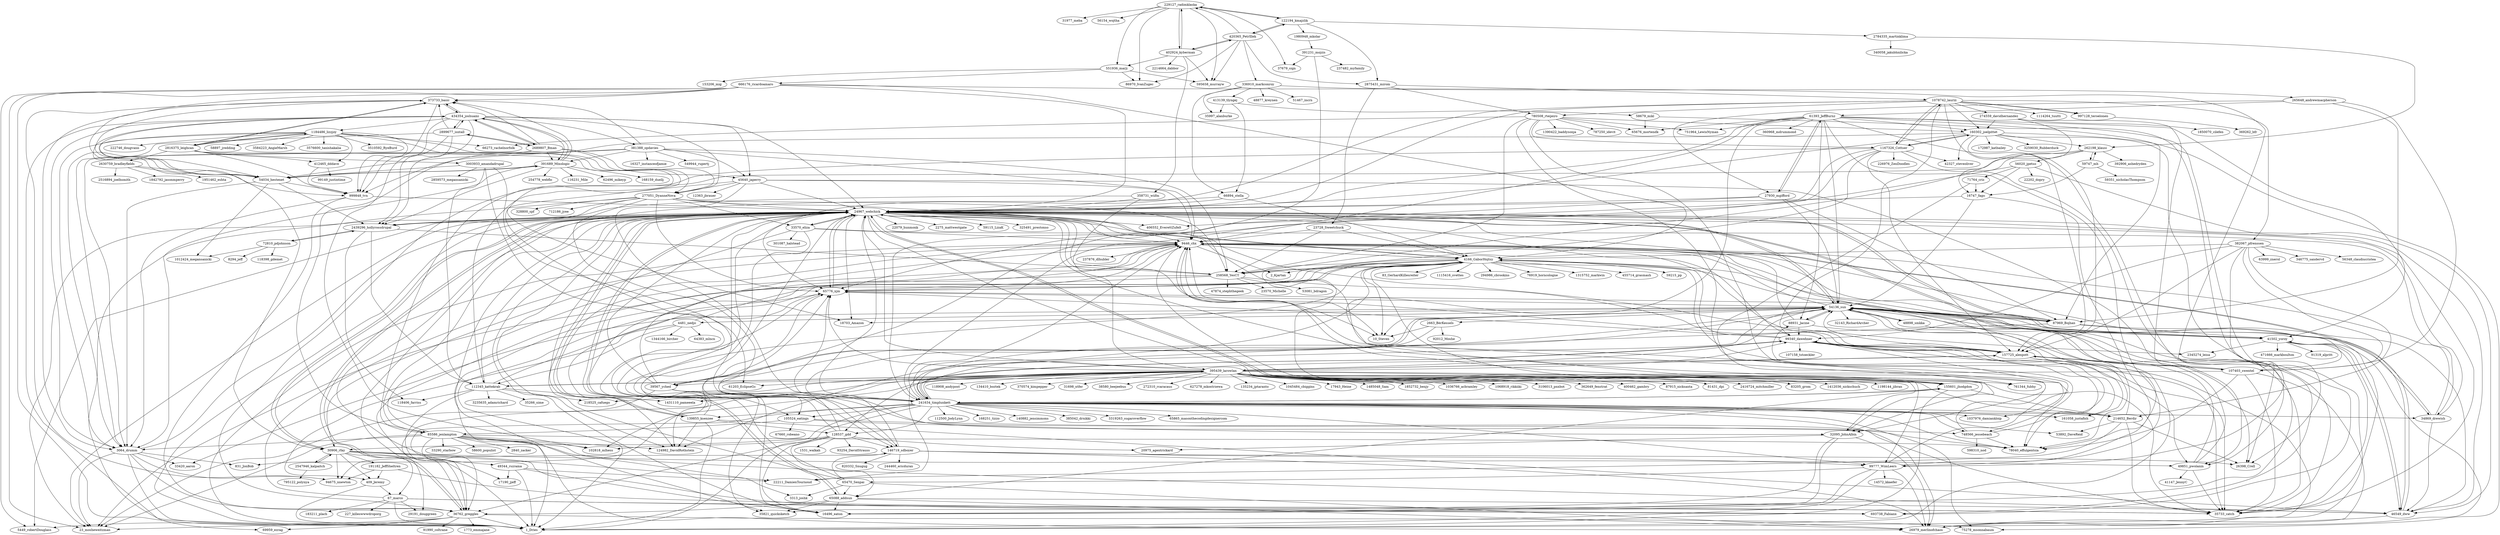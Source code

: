 digraph G {
	"229127_radimklaska" -> "31977_meba";
	"229127_radimklaska" -> "56154_wojtha";
	"229127_radimklaska" -> "37679_sign";
	"229127_radimklaska" -> "595658_murrayw";
	"229127_radimklaska" -> "86970_IvanZugec";
	"229127_radimklaska" -> "551936_marji";
	"551936_marji" -> "86970_IvanZugec";
	"551936_marji" -> "153206_mig";
	"551936_marji" -> "595658_murrayw";
	"551936_marji" -> "666176_ricardoamaro";
	"666176_ricardoamaro" -> "1_Dries";
	"666176_ricardoamaro" -> "24967_webchick";
	"24967_webchick" -> "5449_robertDouglass";
	"24967_webchick" -> "9446_chx";
	"9446_chx" -> "4166_GáborHojtsy";
	"4166_GáborHojtsy" -> "59215_pp";
	"4166_GáborHojtsy" -> "258568_YesCT";
	"4166_GáborHojtsy" -> "1_Dries";
	"4166_GáborHojtsy" -> "2_Kjartan";
	"4166_GáborHojtsy" -> "10_Steven";
	"4166_GáborHojtsy" -> "23_mosheweitzman";
	"4166_GáborHojtsy" -> "83_GerhardKillesreiter";
	"4166_GáborHojtsy" -> "24967_webchick";
	"4166_GáborHojtsy" -> "1115416_svettes";
	"4166_GáborHojtsy" -> "294986_cbrookins";
	"4166_GáborHojtsy" -> "65776_xjm";
	"4166_GáborHojtsy" -> "157725_alexpott";
	"4166_GáborHojtsy" -> "76919_horncologne";
	"4166_GáborHojtsy" -> "124982_DavidRothstein";
	"4166_GáborHojtsy" -> "87969_Bojhan";
	"4166_GáborHojtsy" -> "1315752_markwin";
	"4166_GáborHojtsy" -> "78040_effulgentsia";
	"4166_GáborHojtsy" -> "455714_grasmash";
	"9446_chx" -> "1_Dries";
	"9446_chx" -> "10_Steven";
	"9446_chx" -> "2_Kjartan";
	"9446_chx" -> "237876_dlhubler";
	"9446_chx" -> "46549_dww";
	"46549_dww" -> "9446_chx";
	"46549_dww" -> "24967_webchick";
	"46549_dww" -> "26979_merlinofchaos";
	"46549_dww" -> "41502_yoroy";
	"24967_webchick" -> "10_Steven";
	"24967_webchick" -> "1_Dries";
	"24967_webchick" -> "4166_GáborHojtsy";
	"24967_webchick" -> "18703_Amazon";
	"24967_webchick" -> "23_mosheweitzman";
	"24967_webchick" -> "22079_hunmonk";
	"24967_webchick" -> "35821_quicksketch";
	"24967_webchick" -> "2275_mattwestgate";
	"24967_webchick" -> "17190_jjeff";
	"24967_webchick" -> "59115_LizaK";
	"24967_webchick" -> "65088_addsun";
	"65088_addsun" -> "24967_webchick";
	"65088_addsun" -> "26979_merlinofchaos";
	"65088_addsun" -> "35821_quicksketch";
	"65088_addsun" -> "16496_eaton";
	"65088_addsun" -> "36762_greggles";
	"36762_greggles" -> "1773_emmajane";
	"36762_greggles" -> "91990_coltrane";
	"36762_greggles" -> "5449_robertDouglass";
	"36762_greggles" -> "1_Dries";
	"36762_greggles" -> "69959_ezrag";
	"36762_greggles" -> "23_mosheweitzman";
	"36762_greggles" -> "75278_msonnabaum";
	"36762_greggles" -> "24967_webchick";
	"65088_addsun" -> "46549_dww";
	"24967_webchick" -> "54136_sun";
	"54136_sun" -> "48898_smkka";
	"48898_smkka" -> "54136_sun";
	"48898_smkka" -> "26398_Crell";
	"54136_sun" -> "10_Steven";
	"54136_sun" -> "1_Dries";
	"54136_sun" -> "22211_DamienTournoud";
	"54136_sun" -> "32143_RichardArcher";
	"54136_sun" -> "46549_dww";
	"54136_sun" -> "35733_catch";
	"54136_sun" -> "87969_Bojhan";
	"87969_Bojhan" -> "54136_sun";
	"87969_Bojhan" -> "24967_webchick";
	"87969_Bojhan" -> "35733_catch";
	"87969_Bojhan" -> "41502_yoroy";
	"87969_Bojhan" -> "124982_DavidRothstein";
	"87969_Bojhan" -> "9446_chx";
	"54136_sun" -> "41502_yoroy";
	"41502_yoroy" -> "54136_sun";
	"41502_yoroy" -> "91319_alpritt";
	"41502_yoroy" -> "24967_webchick";
	"41502_yoroy" -> "46549_dww";
	"41502_yoroy" -> "26979_merlinofchaos";
	"41502_yoroy" -> "2345274_leisa";
	"41502_yoroy" -> "471666_markboulton";
	"41502_yoroy" -> "35733_catch";
	"54136_sun" -> "24967_webchick";
	"54136_sun" -> "9446_chx";
	"54136_sun" -> "39567_yched";
	"39567_yched" -> "23_mosheweitzman";
	"39567_yched" -> "9446_chx";
	"39567_yched" -> "24967_webchick";
	"39567_yched" -> "54136_sun";
	"39567_yched" -> "35733_catch";
	"39567_yched" -> "35821_quicksketch";
	"39567_yched" -> "16496_eaton";
	"39567_yched" -> "78040_effulgentsia";
	"39567_yched" -> "65776_xjm";
	"54136_sun" -> "88931_Jacine";
	"88931_Jacine" -> "54136_sun";
	"88931_Jacine" -> "99340_dawehner";
	"88931_Jacine" -> "78040_effulgentsia";
	"88931_Jacine" -> "24967_webchick";
	"54136_sun" -> "18703_Amazon";
	"54136_sun" -> "4481_nedjo";
	"4481_nedjo" -> "64383_mlncn";
	"4481_nedjo" -> "112345_kattekrab";
	"4481_nedjo" -> "9446_chx";
	"4481_nedjo" -> "409_Jeremy";
	"4481_nedjo" -> "1344166_bircher";
	"54136_sun" -> "34869_drewish";
	"34869_drewish" -> "24967_webchick";
	"34869_drewish" -> "46549_dww";
	"34869_drewish" -> "9446_chx";
	"34869_drewish" -> "54136_sun";
	"54136_sun" -> "33420_aaron";
	"54136_sun" -> "2663_BèrKessels";
	"2663_BèrKessels" -> "831_JonBob";
	"2663_BèrKessels" -> "92012_Moshe";
	"2663_BèrKessels" -> "10_Steven";
	"24967_webchick" -> "124982_DavidRothstein";
	"24967_webchick" -> "35733_catch";
	"24967_webchick" -> "139855_ksenzee";
	"139855_ksenzee" -> "24967_webchick";
	"139855_ksenzee" -> "9446_chx";
	"139855_ksenzee" -> "46549_dww";
	"139855_ksenzee" -> "1_Dries";
	"139855_ksenzee" -> "4166_GáborHojtsy";
	"139855_ksenzee" -> "124982_DavidRothstein";
	"139855_ksenzee" -> "128537_gdd";
	"128537_gdd" -> "24967_webchick";
	"128537_gdd" -> "16496_eaton";
	"128537_gdd" -> "65776_xjm";
	"128537_gdd" -> "20975_agentrickard";
	"128537_gdd" -> "30906_rfay";
	"128537_gdd" -> "36762_greggles";
	"128537_gdd" -> "1531_walkah";
	"128537_gdd" -> "65088_addsun";
	"128537_gdd" -> "93254_DavidStrauss";
	"128537_gdd" -> "146719_sdboyer";
	"24967_webchick" -> "87969_Bojhan";
	"24967_webchick" -> "41502_yoroy";
	"24967_webchick" -> "2345274_leisa";
	"24967_webchick" -> "406552_EverettZufelt";
	"24967_webchick" -> "78040_effulgentsia";
	"24967_webchick" -> "30906_rfay";
	"30906_rfay" -> "24967_webchick";
	"30906_rfay" -> "49851_pwolanin";
	"49851_pwolanin" -> "35733_catch";
	"49851_pwolanin" -> "9446_chx";
	"49851_pwolanin" -> "4166_GáborHojtsy";
	"49851_pwolanin" -> "41147_JennyC";
	"30906_rfay" -> "49344_rszrama";
	"49344_rszrama" -> "1_Dries";
	"49344_rszrama" -> "17190_jjeff";
	"49344_rszrama" -> "16496_eaton";
	"49344_rszrama" -> "22211_DamienTournoud";
	"30906_rfay" -> "22211_DamienTournoud";
	"30906_rfay" -> "409_Jeremy";
	"409_Jeremy" -> "67_marco";
	"409_Jeremy" -> "1_Dries";
	"30906_rfay" -> "693738_Fabianx";
	"30906_rfay" -> "191182_JeffSheltren";
	"191182_JeffSheltren" -> "35733_catch";
	"191182_JeffSheltren" -> "409_Jeremy";
	"191182_JeffSheltren" -> "94675_nnewton";
	"30906_rfay" -> "94675_nnewton";
	"30906_rfay" -> "67_marco";
	"67_marco" -> "35733_catch";
	"67_marco" -> "9446_chx";
	"67_marco" -> "29191_douggreen";
	"67_marco" -> "1_Dries";
	"67_marco" -> "693738_Fabianx";
	"67_marco" -> "227_killeswwwdroporg";
	"67_marco" -> "183211_plach";
	"30906_rfay" -> "2547946_kalpaitch";
	"2547946_kalpaitch" -> "30906_rfay";
	"2547946_kalpaitch" -> "795122_polynya";
	"24967_webchick" -> "36762_greggles";
	"24967_webchick" -> "65776_xjm";
	"65776_xjm" -> "35733_catch";
	"65776_xjm" -> "9446_chx";
	"65776_xjm" -> "124982_DavidRothstein";
	"65776_xjm" -> "1_Dries";
	"65776_xjm" -> "4166_GáborHojtsy";
	"65776_xjm" -> "54136_sun";
	"65776_xjm" -> "24967_webchick";
	"24967_webchick" -> "33570_eliza";
	"33570_eliza" -> "34869_drewish";
	"33570_eliza" -> "24967_webchick";
	"33570_eliza" -> "301087_halstead";
	"33570_eliza" -> "146719_sdboyer";
	"146719_sdboyer" -> "26979_merlinofchaos";
	"146719_sdboyer" -> "26398_Crell";
	"146719_sdboyer" -> "24967_webchick";
	"146719_sdboyer" -> "54136_sun";
	"146719_sdboyer" -> "820332_Snugug";
	"146719_sdboyer" -> "244460_ericduran";
	"146719_sdboyer" -> "99777_WimLeers";
	"146719_sdboyer" -> "94675_nnewton";
	"33570_eliza" -> "30906_rfay";
	"33570_eliza" -> "9446_chx";
	"24967_webchick" -> "2439296_hollyrossdrupal";
	"2439296_hollyrossdrupal" -> "24967_webchick";
	"2439296_hollyrossdrupal" -> "258568_YesCT";
	"258568_YesCT" -> "53081_bdragon";
	"258568_YesCT" -> "47874_stephthegeek";
	"258568_YesCT" -> "23570_Michelle";
	"258568_YesCT" -> "36762_greggles";
	"258568_YesCT" -> "65776_xjm";
	"258568_YesCT" -> "4166_GáborHojtsy";
	"258568_YesCT" -> "24967_webchick";
	"258568_YesCT" -> "157725_alexpott";
	"2439296_hollyrossdrupal" -> "118406_farriss";
	"2439296_hollyrossdrupal" -> "72810_pdjohnson";
	"72810_pdjohnson" -> "2439296_hollyrossdrupal";
	"72810_pdjohnson" -> "1012424_megansanicki";
	"72810_pdjohnson" -> "118398_gdemet";
	"72810_pdjohnson" -> "8294_jeff";
	"2439296_hollyrossdrupal" -> "112345_kattekrab";
	"112345_kattekrab" -> "24967_webchick";
	"112345_kattekrab" -> "118406_farriss";
	"112345_kattekrab" -> "35266_sime";
	"112345_kattekrab" -> "65776_xjm";
	"112345_kattekrab" -> "218525_cafuego";
	"112345_kattekrab" -> "395439_larowlan";
	"112345_kattekrab" -> "3235635_adamrichard";
	"112345_kattekrab" -> "1431110_pameeela";
	"112345_kattekrab" -> "1_Dries";
	"24967_webchick" -> "155601_jhodgdon";
	"155601_jhodgdon" -> "24967_webchick";
	"155601_jhodgdon" -> "241634_timplunkett";
	"241634_timplunkett" -> "34869_drewish";
	"241634_timplunkett" -> "65865_masonthecodingdesignercom";
	"241634_timplunkett" -> "112500_JodyLynn";
	"241634_timplunkett" -> "168251_tizzo";
	"241634_timplunkett" -> "53892_DaveReid";
	"241634_timplunkett" -> "9446_chx";
	"241634_timplunkett" -> "24967_webchick";
	"241634_timplunkett" -> "26979_merlinofchaos";
	"241634_timplunkett" -> "140882_jensimmons";
	"241634_timplunkett" -> "748566_jessebeach";
	"241634_timplunkett" -> "128537_gdd";
	"241634_timplunkett" -> "155601_jhodgdon";
	"241634_timplunkett" -> "54136_sun";
	"241634_timplunkett" -> "139855_ksenzee";
	"241634_timplunkett" -> "99340_dawehner";
	"241634_timplunkett" -> "65776_xjm";
	"241634_timplunkett" -> "1037976_damiankloip";
	"241634_timplunkett" -> "36762_greggles";
	"241634_timplunkett" -> "78040_effulgentsia";
	"241634_timplunkett" -> "99777_WimLeers";
	"241634_timplunkett" -> "75278_msonnabaum";
	"241634_timplunkett" -> "214652_Berdir";
	"241634_timplunkett" -> "4166_GáborHojtsy";
	"241634_timplunkett" -> "395439_larowlan";
	"241634_timplunkett" -> "161058_justafish";
	"241634_timplunkett" -> "1_Dries";
	"241634_timplunkett" -> "385042_drnikki";
	"241634_timplunkett" -> "3319263_sugaroverflow";
	"241634_timplunkett" -> "102818_mlhess";
	"241634_timplunkett" -> "105524_eatings";
	"155601_jhodgdon" -> "214652_Berdir";
	"214652_Berdir" -> "9446_chx";
	"214652_Berdir" -> "26398_Crell";
	"214652_Berdir" -> "35733_catch";
	"214652_Berdir" -> "22211_DamienTournoud";
	"214652_Berdir" -> "53892_DaveReid";
	"155601_jhodgdon" -> "9446_chx";
	"155601_jhodgdon" -> "4166_GáborHojtsy";
	"155601_jhodgdon" -> "65088_addsun";
	"155601_jhodgdon" -> "1_Dries";
	"24967_webchick" -> "99777_WimLeers";
	"99777_WimLeers" -> "9446_chx";
	"99777_WimLeers" -> "26979_merlinofchaos";
	"99777_WimLeers" -> "65470_Senpai";
	"65470_Senpai" -> "3313_joshk";
	"65470_Senpai" -> "24967_webchick";
	"65470_Senpai" -> "9446_chx";
	"65470_Senpai" -> "65088_addsun";
	"65470_Senpai" -> "26979_merlinofchaos";
	"65470_Senpai" -> "146719_sdboyer";
	"99777_WimLeers" -> "14572_kkaefer";
	"99777_WimLeers" -> "54136_sun";
	"99777_WimLeers" -> "1_Dries";
	"99777_WimLeers" -> "16496_eaton";
	"24967_webchick" -> "325491_prestonso";
	"24967_webchick" -> "105524_eatings";
	"105524_eatings" -> "85586_jenlampton";
	"85586_jenlampton" -> "24967_webchick";
	"85586_jenlampton" -> "33290_starbow";
	"85586_jenlampton" -> "26979_merlinofchaos";
	"85586_jenlampton" -> "58600_populist";
	"85586_jenlampton" -> "3313_joshk";
	"85586_jenlampton" -> "2840_zacker";
	"85586_jenlampton" -> "46549_dww";
	"85586_jenlampton" -> "3064_drumm";
	"85586_jenlampton" -> "36762_greggles";
	"85586_jenlampton" -> "23_mosheweitzman";
	"85586_jenlampton" -> "9446_chx";
	"85586_jenlampton" -> "78040_effulgentsia";
	"85586_jenlampton" -> "124982_DavidRothstein";
	"85586_jenlampton" -> "102818_mlhess";
	"105524_eatings" -> "748566_jessebeach";
	"748566_jessebeach" -> "88931_Jacine";
	"748566_jessebeach" -> "24967_webchick";
	"748566_jessebeach" -> "78040_effulgentsia";
	"748566_jessebeach" -> "598310_nod";
	"105524_eatings" -> "32095_JohnAlbin";
	"32095_JohnAlbin" -> "20975_agentrickard";
	"32095_JohnAlbin" -> "9446_chx";
	"32095_JohnAlbin" -> "16496_eaton";
	"32095_JohnAlbin" -> "26979_merlinofchaos";
	"32095_JohnAlbin" -> "35821_quicksketch";
	"105524_eatings" -> "67660_robeano";
	"24967_webchick" -> "16496_eaton";
	"666176_ricardoamaro" -> "4166_GáborHojtsy";
	"666176_ricardoamaro" -> "49851_pwolanin";
	"666176_ricardoamaro" -> "373733_basic";
	"373733_basic" -> "94675_nnewton";
	"373733_basic" -> "3064_drumm";
	"3064_drumm" -> "1_Dries";
	"3064_drumm" -> "23_mosheweitzman";
	"3064_drumm" -> "94675_nnewton";
	"3064_drumm" -> "36762_greggles";
	"3064_drumm" -> "33420_aaron";
	"3064_drumm" -> "24967_webchick";
	"3064_drumm" -> "831_JonBob";
	"373733_basic" -> "434354_joshuami";
	"434354_joshuami" -> "1_Dries";
	"434354_joshuami" -> "2439296_hollyrossdrupal";
	"434354_joshuami" -> "24967_webchick";
	"434354_joshuami" -> "373733_basic";
	"434354_joshuami" -> "391689_Mixologic";
	"391689_Mixologic" -> "62496_mikeyp";
	"391689_Mixologic" -> "168159_duellj";
	"391689_Mixologic" -> "373733_basic";
	"391689_Mixologic" -> "3064_drumm";
	"391689_Mixologic" -> "434354_joshuami";
	"391689_Mixologic" -> "2439296_hollyrossdrupal";
	"391689_Mixologic" -> "254778_webflo";
	"391689_Mixologic" -> "116231_Mile";
	"391689_Mixologic" -> "54034_hestenet";
	"434354_joshuami" -> "2899677_isntall";
	"2899677_isntall" -> "434354_joshuami";
	"2899677_isntall" -> "373733_basic";
	"2899677_isntall" -> "102818_mlhess";
	"2899677_isntall" -> "2439296_hollyrossdrupal";
	"2899677_isntall" -> "2689807_Bman";
	"2899677_isntall" -> "3064_drumm";
	"434354_joshuami" -> "54034_hestenet";
	"54034_hestenet" -> "3064_drumm";
	"54034_hestenet" -> "373733_basic";
	"54034_hestenet" -> "1012424_megansanicki";
	"54034_hestenet" -> "999848_tvn";
	"54034_hestenet" -> "391689_Mixologic";
	"54034_hestenet" -> "434354_joshuami";
	"54034_hestenet" -> "2439296_hollyrossdrupal";
	"434354_joshuami" -> "1184486_lizzjoy";
	"1184486_lizzjoy" -> "999848_tvn";
	"1184486_lizzjoy" -> "222746_dougvann";
	"1184486_lizzjoy" -> "3064_drumm";
	"1184486_lizzjoy" -> "18703_Amazon";
	"1184486_lizzjoy" -> "58897_jredding";
	"1184486_lizzjoy" -> "277051_DyanneNova";
	"1184486_lizzjoy" -> "412465_dddave";
	"1184486_lizzjoy" -> "2816375_leighcan";
	"1184486_lizzjoy" -> "66273_rachelnorfolk";
	"1184486_lizzjoy" -> "3584223_AngieMarsh";
	"1184486_lizzjoy" -> "3576600_tanishakalia";
	"1184486_lizzjoy" -> "3510592_RyeBurd";
	"1184486_lizzjoy" -> "54034_hestenet";
	"434354_joshuami" -> "2689807_Bman";
	"2689807_Bman" -> "373733_basic";
	"2689807_Bman" -> "391689_Mixologic";
	"2689807_Bman" -> "2899677_isntall";
	"2689807_Bman" -> "45640_japerry";
	"2689807_Bman" -> "277051_DyanneNova";
	"2689807_Bman" -> "54034_hestenet";
	"2689807_Bman" -> "434354_joshuami";
	"2689807_Bman" -> "3064_drumm";
	"434354_joshuami" -> "45640_japerry";
	"45640_japerry" -> "12363_jbrauer";
	"45640_japerry" -> "24967_webchick";
	"45640_japerry" -> "277051_DyanneNova";
	"45640_japerry" -> "61203_EclipseGc";
	"45640_japerry" -> "9446_chx";
	"45640_japerry" -> "26398_Crell";
	"45640_japerry" -> "241634_timplunkett";
	"434354_joshuami" -> "277051_DyanneNova";
	"277051_DyanneNova" -> "65776_xjm";
	"277051_DyanneNova" -> "241634_timplunkett";
	"277051_DyanneNova" -> "24967_webchick";
	"277051_DyanneNova" -> "258568_YesCT";
	"277051_DyanneNova" -> "2439296_hollyrossdrupal";
	"277051_DyanneNova" -> "328800_spf";
	"277051_DyanneNova" -> "9446_chx";
	"277051_DyanneNova" -> "69959_ezrag";
	"277051_DyanneNova" -> "712186_jyee";
	"277051_DyanneNova" -> "33570_eliza";
	"434354_joshuami" -> "381388_opdavies";
	"381388_opdavies" -> "16327_instanceofjamie";
	"381388_opdavies" -> "549944_rupertj";
	"381388_opdavies" -> "258568_YesCT";
	"381388_opdavies" -> "999848_tvn";
	"381388_opdavies" -> "3064_drumm";
	"381388_opdavies" -> "373733_basic";
	"381388_opdavies" -> "391689_Mixologic";
	"381388_opdavies" -> "45640_japerry";
	"381388_opdavies" -> "9446_chx";
	"434354_joshuami" -> "3064_drumm";
	"434354_joshuami" -> "999848_tvn";
	"999848_tvn" -> "24967_webchick";
	"999848_tvn" -> "36762_greggles";
	"999848_tvn" -> "3064_drumm";
	"373733_basic" -> "2816375_leighcan";
	"2816375_leighcan" -> "1184486_lizzjoy";
	"2816375_leighcan" -> "373733_basic";
	"2816375_leighcan" -> "999848_tvn";
	"2816375_leighcan" -> "412465_dddave";
	"412465_dddave" -> "999848_tvn";
	"412465_dddave" -> "99149_justintime";
	"2816375_leighcan" -> "2630759_bradleyfields";
	"2630759_bradleyfields" -> "2516894_joelhsmith";
	"2630759_bradleyfields" -> "1842792_jasonmperry";
	"2630759_bradleyfields" -> "999848_tvn";
	"2630759_bradleyfields" -> "1951462_eshta";
	"2816375_leighcan" -> "3003933_amandadrupal";
	"3003933_amandadrupal" -> "105524_eatings";
	"3003933_amandadrupal" -> "112345_kattekrab";
	"3003933_amandadrupal" -> "241634_timplunkett";
	"3003933_amandadrupal" -> "2859573_megansanicki";
	"3003933_amandadrupal" -> "54034_hestenet";
	"2816375_leighcan" -> "112345_kattekrab";
	"373733_basic" -> "999848_tvn";
	"666176_ricardoamaro" -> "5449_robertDouglass";
	"666176_ricardoamaro" -> "23_mosheweitzman";
	"666176_ricardoamaro" -> "30906_rfay";
	"229127_radimklaska" -> "122194_kmajzlik";
	"122194_kmajzlik" -> "1980948_mkolar";
	"1980948_mkolar" -> "391231_mojzis";
	"391231_mojzis" -> "237482_myfamily";
	"391231_mojzis" -> "37679_sign";
	"391231_mojzis" -> "241634_timplunkett";
	"122194_kmajzlik" -> "229127_radimklaska";
	"122194_kmajzlik" -> "420365_PetrIllek";
	"420365_PetrIllek" -> "336910_markconroy";
	"336910_markconroy" -> "66894_stella";
	"66894_stella" -> "29191_douggreen";
	"66894_stella" -> "24967_webchick";
	"66894_stella" -> "4166_GáborHojtsy";
	"336910_markconroy" -> "35997_alanburke";
	"336910_markconroy" -> "51467_incrn";
	"336910_markconroy" -> "413139_tlyngej";
	"413139_tlyngej" -> "58679_mikl";
	"58679_mikl" -> "65676_mortendk";
	"58679_mikl" -> "26398_Crell";
	"413139_tlyngej" -> "66894_stella";
	"413139_tlyngej" -> "35997_alanburke";
	"336910_markconroy" -> "48877_kreynen";
	"336910_markconroy" -> "265648_andrewmacpherson";
	"265648_andrewmacpherson" -> "61393_JeffBurnz";
	"61393_JeffBurnz" -> "9446_chx";
	"61393_JeffBurnz" -> "27930_mgifford";
	"61393_JeffBurnz" -> "87969_Bojhan";
	"61393_JeffBurnz" -> "41502_yoroy";
	"61393_JeffBurnz" -> "54136_sun";
	"61393_JeffBurnz" -> "32095_JohnAlbin";
	"61393_JeffBurnz" -> "16496_eaton";
	"61393_JeffBurnz" -> "1_Dries";
	"61393_JeffBurnz" -> "24967_webchick";
	"61393_JeffBurnz" -> "65676_mortendk";
	"61393_JeffBurnz" -> "88931_Jacine";
	"61393_JeffBurnz" -> "751964_LewisNyman";
	"61393_JeffBurnz" -> "360968_mdrummond";
	"61393_JeffBurnz" -> "99777_WimLeers";
	"61393_JeffBurnz" -> "160302_joelpittet";
	"265648_andrewmacpherson" -> "107403_swentel";
	"107403_swentel" -> "54136_sun";
	"107403_swentel" -> "9446_chx";
	"107403_swentel" -> "39567_yched";
	"107403_swentel" -> "157725_alexpott";
	"107403_swentel" -> "26979_merlinofchaos";
	"107403_swentel" -> "78040_effulgentsia";
	"107403_swentel" -> "35733_catch";
	"265648_andrewmacpherson" -> "87969_Bojhan";
	"265648_andrewmacpherson" -> "27930_mgifford";
	"27930_mgifford" -> "24967_webchick";
	"27930_mgifford" -> "54136_sun";
	"27930_mgifford" -> "61393_JeffBurnz";
	"27930_mgifford" -> "87969_Bojhan";
	"27930_mgifford" -> "406552_EverettZufelt";
	"420365_PetrIllek" -> "402924_kyberman";
	"402924_kyberman" -> "595658_murrayw";
	"402924_kyberman" -> "229127_radimklaska";
	"402924_kyberman" -> "420365_PetrIllek";
	"402924_kyberman" -> "2214664_dabbor";
	"402924_kyberman" -> "551936_marji";
	"402924_kyberman" -> "358731_wiifm";
	"358731_wiifm" -> "23_mosheweitzman";
	"358731_wiifm" -> "24967_webchick";
	"358731_wiifm" -> "395439_larowlan";
	"395439_larowlan" -> "2416724_mitchmiller";
	"395439_larowlan" -> "83205_grom";
	"395439_larowlan" -> "1412036_nickschuch";
	"395439_larowlan" -> "1198144_jibran";
	"395439_larowlan" -> "118908_andypost";
	"395439_larowlan" -> "214652_Berdir";
	"395439_larowlan" -> "241634_timplunkett";
	"395439_larowlan" -> "99340_dawehner";
	"395439_larowlan" -> "157725_alexpott";
	"395439_larowlan" -> "112345_kattekrab";
	"395439_larowlan" -> "54136_sun";
	"395439_larowlan" -> "65776_xjm";
	"395439_larowlan" -> "134410_boztek";
	"395439_larowlan" -> "370574_kimpepper";
	"395439_larowlan" -> "31698_xtfer";
	"395439_larowlan" -> "38580_beejeebus";
	"395439_larowlan" -> "761344_fubhy";
	"395439_larowlan" -> "61203_EclipseGc";
	"395439_larowlan" -> "155601_jhodgdon";
	"395439_larowlan" -> "24967_webchick";
	"395439_larowlan" -> "218525_cafuego";
	"395439_larowlan" -> "1431110_pameeela";
	"395439_larowlan" -> "272310_rcaracaus";
	"395439_larowlan" -> "32095_JohnAlbin";
	"395439_larowlan" -> "627278_mkostrzewa";
	"395439_larowlan" -> "135234_jptaranto";
	"395439_larowlan" -> "1045484_cbiggins";
	"395439_larowlan" -> "36762_greggles";
	"395439_larowlan" -> "17943_Heine";
	"395439_larowlan" -> "1485048_Sam";
	"395439_larowlan" -> "1852732_benjy";
	"395439_larowlan" -> "1036766_acbramley";
	"395439_larowlan" -> "1068918_rikkiiki";
	"395439_larowlan" -> "102818_mlhess";
	"395439_larowlan" -> "3106013_pnxbot";
	"395439_larowlan" -> "362649_fenstrat";
	"395439_larowlan" -> "400462_gambry";
	"395439_larowlan" -> "35733_catch";
	"395439_larowlan" -> "87915_nicksanta";
	"395439_larowlan" -> "81431_dpi";
	"420365_PetrIllek" -> "2875431_mirom";
	"2875431_mirom" -> "1078742_lauriii";
	"1078742_lauriii" -> "1114264_tuutti";
	"1078742_lauriii" -> "780508_rteijeiro";
	"780508_rteijeiro" -> "66273_rachelnorfolk";
	"780508_rteijeiro" -> "1390422_baddysonja";
	"780508_rteijeiro" -> "65676_mortendk";
	"780508_rteijeiro" -> "787250_idevit";
	"780508_rteijeiro" -> "748566_jessebeach";
	"780508_rteijeiro" -> "258568_YesCT";
	"780508_rteijeiro" -> "751964_LewisNyman";
	"780508_rteijeiro" -> "32095_JohnAlbin";
	"780508_rteijeiro" -> "1167326_Cottser";
	"780508_rteijeiro" -> "160302_joelpittet";
	"1078742_lauriii" -> "382067_pfrenssen";
	"382067_pfrenssen" -> "107403_swentel";
	"382067_pfrenssen" -> "157725_alexpott";
	"382067_pfrenssen" -> "214652_Berdir";
	"382067_pfrenssen" -> "99777_WimLeers";
	"382067_pfrenssen" -> "4166_GáborHojtsy";
	"382067_pfrenssen" -> "63999_znerol";
	"382067_pfrenssen" -> "99340_dawehner";
	"382067_pfrenssen" -> "346775_sandervd";
	"382067_pfrenssen" -> "56348_claudiucristea";
	"1078742_lauriii" -> "274559_davidhernandez";
	"274559_davidhernandez" -> "49851_pwolanin";
	"274559_davidhernandez" -> "1850070_cilefen";
	"274559_davidhernandez" -> "258568_YesCT";
	"274559_davidhernandez" -> "160302_joelpittet";
	"1078742_lauriii" -> "160302_joelpittet";
	"160302_joelpittet" -> "693738_Fabianx";
	"160302_joelpittet" -> "42327_steveoliver";
	"160302_joelpittet" -> "85586_jenlampton";
	"160302_joelpittet" -> "172987_katbailey";
	"160302_joelpittet" -> "1167326_Cottser";
	"160302_joelpittet" -> "75278_msonnabaum";
	"160302_joelpittet" -> "24967_webchick";
	"160302_joelpittet" -> "157725_alexpott";
	"160302_joelpittet" -> "262198_klausi";
	"160302_joelpittet" -> "3259030_Rubberduck";
	"1078742_lauriii" -> "1167326_Cottser";
	"1167326_Cottser" -> "65776_xjm";
	"1167326_Cottser" -> "241634_timplunkett";
	"1167326_Cottser" -> "85586_jenlampton";
	"1167326_Cottser" -> "160302_joelpittet";
	"1167326_Cottser" -> "1078742_lauriii";
	"1167326_Cottser" -> "42327_steveoliver";
	"1167326_Cottser" -> "693738_Fabianx";
	"1167326_Cottser" -> "226976_ZenDoodles";
	"1167326_Cottser" -> "157725_alexpott";
	"1167326_Cottser" -> "155601_jhodgdon";
	"1078742_lauriii" -> "99340_dawehner";
	"99340_dawehner" -> "26979_merlinofchaos";
	"99340_dawehner" -> "241634_timplunkett";
	"99340_dawehner" -> "9446_chx";
	"99340_dawehner" -> "24967_webchick";
	"99340_dawehner" -> "1037976_damiankloip";
	"99340_dawehner" -> "65776_xjm";
	"99340_dawehner" -> "157725_alexpott";
	"99340_dawehner" -> "35733_catch";
	"99340_dawehner" -> "49851_pwolanin";
	"99340_dawehner" -> "107158_tstoeckler";
	"99340_dawehner" -> "157725_alexpott";
	"99340_dawehner" -> "161058_justafish";
	"1078742_lauriii" -> "65776_xjm";
	"1078742_lauriii" -> "24967_webchick";
	"1078742_lauriii" -> "157725_alexpott";
	"157725_alexpott" -> "54136_sun";
	"157725_alexpott" -> "128537_gdd";
	"157725_alexpott" -> "107403_swentel";
	"157725_alexpott" -> "9446_chx";
	"157725_alexpott" -> "99340_dawehner";
	"157725_alexpott" -> "161058_justafish";
	"157725_alexpott" -> "35733_catch";
	"157725_alexpott" -> "395439_larowlan";
	"1078742_lauriii" -> "997128_teroelonen";
	"997128_teroelonen" -> "369262_bfr";
	"1078742_lauriii" -> "997128_teroelonen";
	"2875431_mirom" -> "780508_rteijeiro";
	"2875431_mirom" -> "23728_Sweetchuck";
	"23728_Sweetchuck" -> "4166_GáborHojtsy";
	"23728_Sweetchuck" -> "258568_YesCT";
	"23728_Sweetchuck" -> "9446_chx";
	"420365_PetrIllek" -> "86970_IvanZugec";
	"420365_PetrIllek" -> "229127_radimklaska";
	"420365_PetrIllek" -> "595658_murrayw";
	"420365_PetrIllek" -> "122194_kmajzlik";
	"122194_kmajzlik" -> "2784335_martinklima";
	"2784335_martinklima" -> "262198_klausi";
	"262198_klausi" -> "16747_fago";
	"16747_fago" -> "54136_sun";
	"16747_fago" -> "24967_webchick";
	"16747_fago" -> "78040_effulgentsia";
	"262198_klausi" -> "36762_greggles";
	"262198_klausi" -> "56020_jpetso";
	"56020_jpetso" -> "16747_fago";
	"56020_jpetso" -> "71764_criz";
	"71764_criz" -> "16747_fago";
	"71764_criz" -> "761344_fubhy";
	"56020_jpetso" -> "46549_dww";
	"56020_jpetso" -> "22202_dopry";
	"56020_jpetso" -> "146719_sdboyer";
	"262198_klausi" -> "59747_mh";
	"59747_mh" -> "16747_fago";
	"59747_mh" -> "262198_klausi";
	"59747_mh" -> "59351_nicholasThompson";
	"262198_klausi" -> "392906_ashedryden";
	"2784335_martinklima" -> "340058_jakubhnilicka";
	"122194_kmajzlik" -> "2875431_mirom";
	"229127_radimklaska" -> "402924_kyberman";
}
